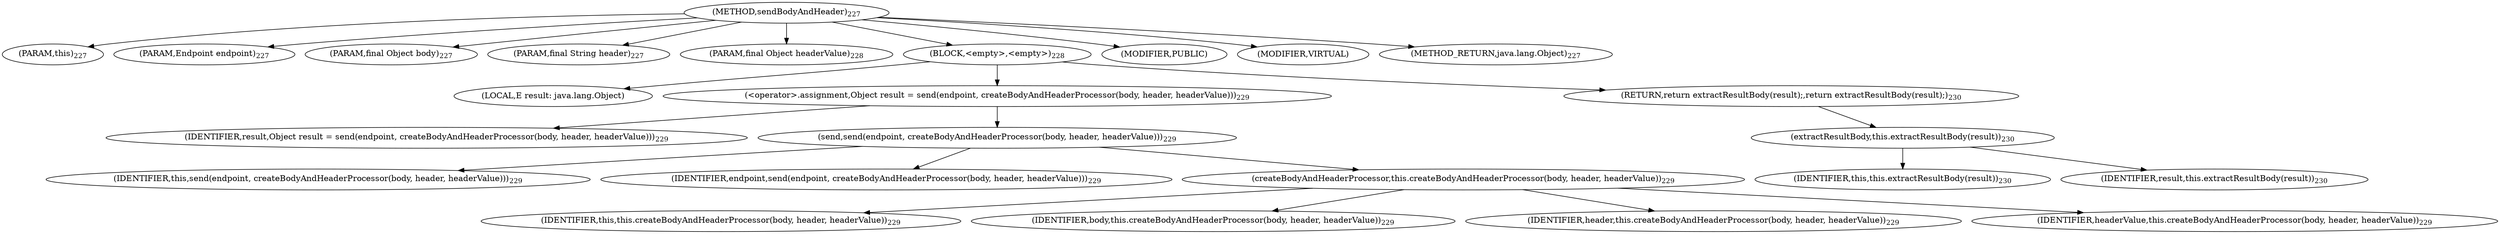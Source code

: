 digraph "sendBodyAndHeader" {  
"411" [label = <(METHOD,sendBodyAndHeader)<SUB>227</SUB>> ]
"38" [label = <(PARAM,this)<SUB>227</SUB>> ]
"412" [label = <(PARAM,Endpoint endpoint)<SUB>227</SUB>> ]
"413" [label = <(PARAM,final Object body)<SUB>227</SUB>> ]
"414" [label = <(PARAM,final String header)<SUB>227</SUB>> ]
"415" [label = <(PARAM,final Object headerValue)<SUB>228</SUB>> ]
"416" [label = <(BLOCK,&lt;empty&gt;,&lt;empty&gt;)<SUB>228</SUB>> ]
"417" [label = <(LOCAL,E result: java.lang.Object)> ]
"418" [label = <(&lt;operator&gt;.assignment,Object result = send(endpoint, createBodyAndHeaderProcessor(body, header, headerValue)))<SUB>229</SUB>> ]
"419" [label = <(IDENTIFIER,result,Object result = send(endpoint, createBodyAndHeaderProcessor(body, header, headerValue)))<SUB>229</SUB>> ]
"420" [label = <(send,send(endpoint, createBodyAndHeaderProcessor(body, header, headerValue)))<SUB>229</SUB>> ]
"39" [label = <(IDENTIFIER,this,send(endpoint, createBodyAndHeaderProcessor(body, header, headerValue)))<SUB>229</SUB>> ]
"421" [label = <(IDENTIFIER,endpoint,send(endpoint, createBodyAndHeaderProcessor(body, header, headerValue)))<SUB>229</SUB>> ]
"422" [label = <(createBodyAndHeaderProcessor,this.createBodyAndHeaderProcessor(body, header, headerValue))<SUB>229</SUB>> ]
"37" [label = <(IDENTIFIER,this,this.createBodyAndHeaderProcessor(body, header, headerValue))<SUB>229</SUB>> ]
"423" [label = <(IDENTIFIER,body,this.createBodyAndHeaderProcessor(body, header, headerValue))<SUB>229</SUB>> ]
"424" [label = <(IDENTIFIER,header,this.createBodyAndHeaderProcessor(body, header, headerValue))<SUB>229</SUB>> ]
"425" [label = <(IDENTIFIER,headerValue,this.createBodyAndHeaderProcessor(body, header, headerValue))<SUB>229</SUB>> ]
"426" [label = <(RETURN,return extractResultBody(result);,return extractResultBody(result);)<SUB>230</SUB>> ]
"427" [label = <(extractResultBody,this.extractResultBody(result))<SUB>230</SUB>> ]
"40" [label = <(IDENTIFIER,this,this.extractResultBody(result))<SUB>230</SUB>> ]
"428" [label = <(IDENTIFIER,result,this.extractResultBody(result))<SUB>230</SUB>> ]
"429" [label = <(MODIFIER,PUBLIC)> ]
"430" [label = <(MODIFIER,VIRTUAL)> ]
"431" [label = <(METHOD_RETURN,java.lang.Object)<SUB>227</SUB>> ]
  "411" -> "38" 
  "411" -> "412" 
  "411" -> "413" 
  "411" -> "414" 
  "411" -> "415" 
  "411" -> "416" 
  "411" -> "429" 
  "411" -> "430" 
  "411" -> "431" 
  "416" -> "417" 
  "416" -> "418" 
  "416" -> "426" 
  "418" -> "419" 
  "418" -> "420" 
  "420" -> "39" 
  "420" -> "421" 
  "420" -> "422" 
  "422" -> "37" 
  "422" -> "423" 
  "422" -> "424" 
  "422" -> "425" 
  "426" -> "427" 
  "427" -> "40" 
  "427" -> "428" 
}
